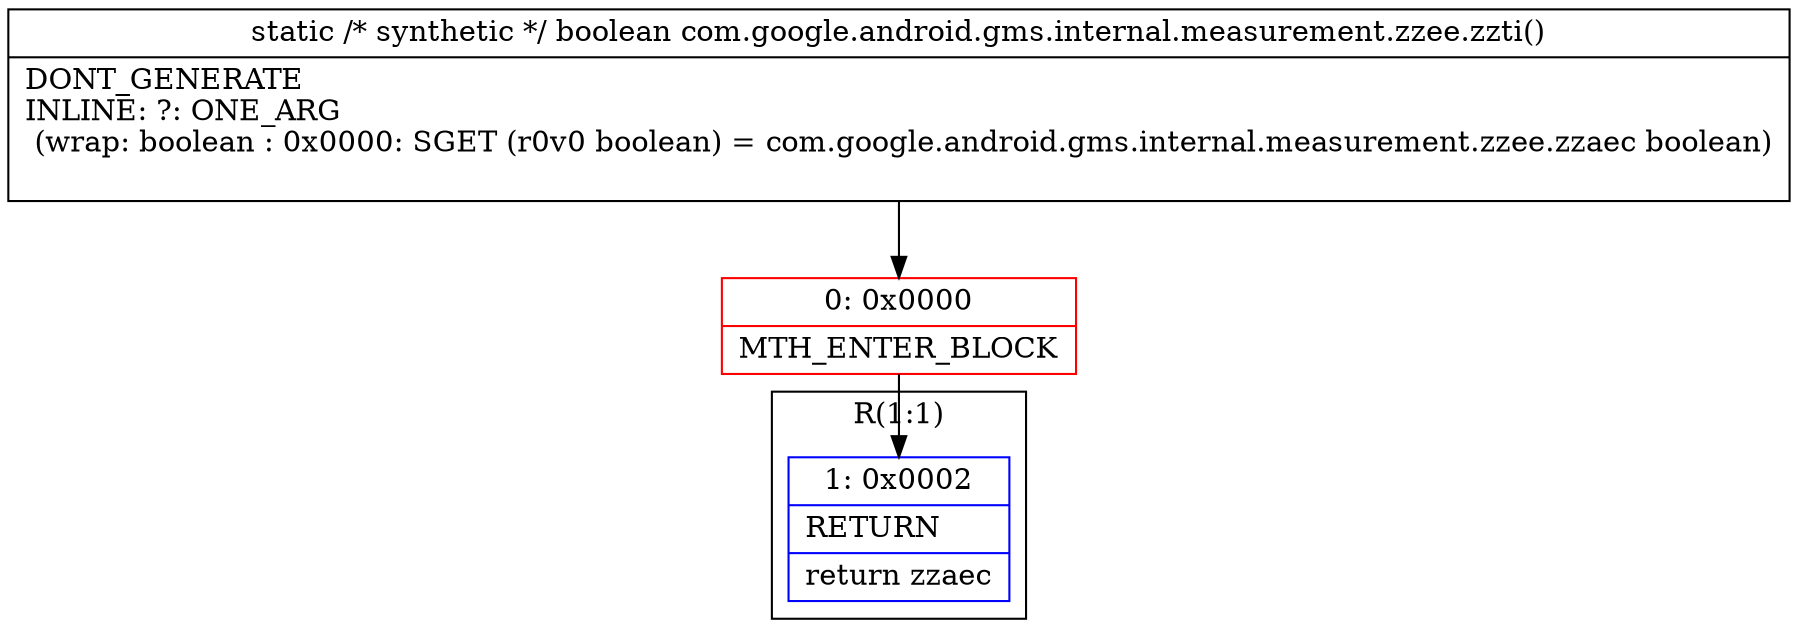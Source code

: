 digraph "CFG forcom.google.android.gms.internal.measurement.zzee.zzti()Z" {
subgraph cluster_Region_461709354 {
label = "R(1:1)";
node [shape=record,color=blue];
Node_1 [shape=record,label="{1\:\ 0x0002|RETURN\l|return zzaec\l}"];
}
Node_0 [shape=record,color=red,label="{0\:\ 0x0000|MTH_ENTER_BLOCK\l}"];
MethodNode[shape=record,label="{static \/* synthetic *\/ boolean com.google.android.gms.internal.measurement.zzee.zzti()  | DONT_GENERATE\lINLINE: ?: ONE_ARG  \l  (wrap: boolean : 0x0000: SGET  (r0v0 boolean) =  com.google.android.gms.internal.measurement.zzee.zzaec boolean)\l\l}"];
MethodNode -> Node_0;
Node_0 -> Node_1;
}

